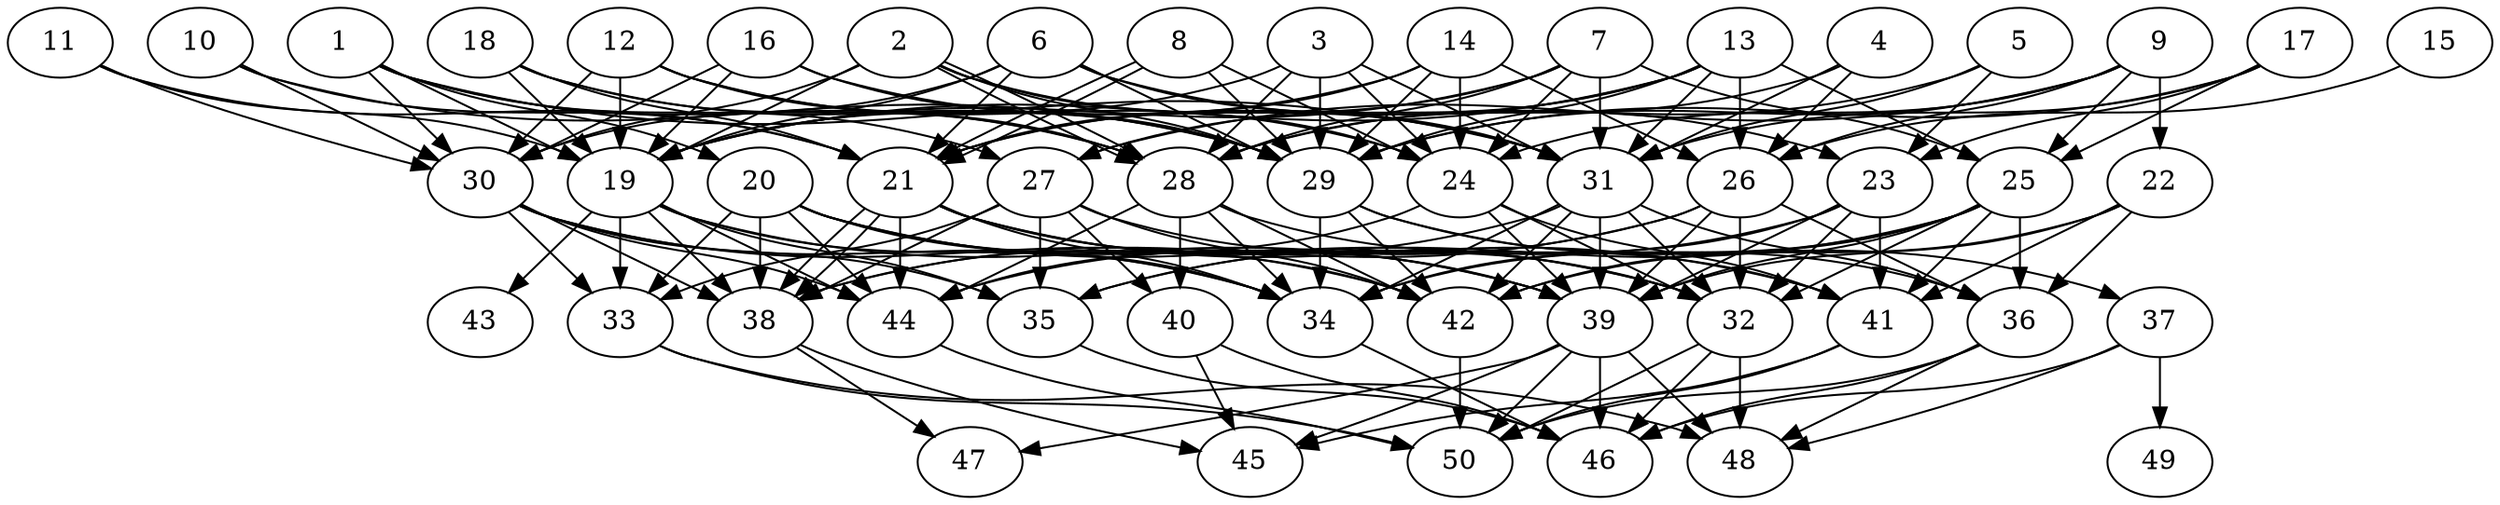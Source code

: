 // DAG (tier=3-complex, mode=compute, n=50, ccr=0.452, fat=0.784, density=0.670, regular=0.286, jump=0.346, mindata=1048576, maxdata=16777216)
// DAG automatically generated by daggen at Sun Aug 24 16:33:34 2025
// /home/ermia/Project/Environments/daggen/bin/daggen --dot --ccr 0.452 --fat 0.784 --regular 0.286 --density 0.670 --jump 0.346 --mindata 1048576 --maxdata 16777216 -n 50 
digraph G {
  1 [size="15771253966504984576", alpha="0.08", expect_size="7885626983252492288"]
  1 -> 19 [size ="50311523729408"]
  1 -> 20 [size ="50311523729408"]
  1 -> 27 [size ="50311523729408"]
  1 -> 28 [size ="50311523729408"]
  1 -> 30 [size ="50311523729408"]
  1 -> 31 [size ="50311523729408"]
  2 [size="2150711787358325", alpha="0.15", expect_size="1075355893679162"]
  2 -> 19 [size ="81135455436800"]
  2 -> 24 [size ="81135455436800"]
  2 -> 28 [size ="81135455436800"]
  2 -> 28 [size ="81135455436800"]
  2 -> 29 [size ="81135455436800"]
  2 -> 30 [size ="81135455436800"]
  2 -> 31 [size ="81135455436800"]
  3 [size="1843391715413774565376", alpha="0.02", expect_size="921695857706887282688"]
  3 -> 19 [size ="1202730731307008"]
  3 -> 24 [size ="1202730731307008"]
  3 -> 28 [size ="1202730731307008"]
  3 -> 29 [size ="1202730731307008"]
  3 -> 31 [size ="1202730731307008"]
  4 [size="46844679706735624", alpha="0.07", expect_size="23422339853367812"]
  4 -> 26 [size ="889947422720000"]
  4 -> 28 [size ="889947422720000"]
  4 -> 31 [size ="889947422720000"]
  5 [size="305467667035707584", alpha="0.05", expect_size="152733833517853792"]
  5 -> 23 [size ="127067815411712"]
  5 -> 28 [size ="127067815411712"]
  5 -> 31 [size ="127067815411712"]
  6 [size="238955891401949184000", alpha="0.01", expect_size="119477945700974592000"]
  6 -> 19 [size ="308059884748800"]
  6 -> 21 [size ="308059884748800"]
  6 -> 23 [size ="308059884748800"]
  6 -> 29 [size ="308059884748800"]
  6 -> 30 [size ="308059884748800"]
  6 -> 31 [size ="308059884748800"]
  7 [size="4059930525253433819136", alpha="0.07", expect_size="2029965262626716909568"]
  7 -> 19 [size ="2035959126294528"]
  7 -> 21 [size ="2035959126294528"]
  7 -> 24 [size ="2035959126294528"]
  7 -> 25 [size ="2035959126294528"]
  7 -> 28 [size ="2035959126294528"]
  7 -> 31 [size ="2035959126294528"]
  8 [size="11296046707210342", alpha="0.08", expect_size="5648023353605171"]
  8 -> 21 [size ="285021755670528"]
  8 -> 21 [size ="285021755670528"]
  8 -> 24 [size ="285021755670528"]
  8 -> 29 [size ="285021755670528"]
  9 [size="604704646778968576", alpha="0.10", expect_size="302352323389484288"]
  9 -> 22 [size ="352784796876800"]
  9 -> 24 [size ="352784796876800"]
  9 -> 25 [size ="352784796876800"]
  9 -> 26 [size ="352784796876800"]
  9 -> 27 [size ="352784796876800"]
  9 -> 29 [size ="352784796876800"]
  10 [size="3125374056517177704448", alpha="0.12", expect_size="1562687028258588852224"]
  10 -> 21 [size ="1710112397852672"]
  10 -> 29 [size ="1710112397852672"]
  10 -> 30 [size ="1710112397852672"]
  11 [size="46870322862111064064", alpha="0.15", expect_size="23435161431055532032"]
  11 -> 19 [size ="103997272752128"]
  11 -> 21 [size ="103997272752128"]
  11 -> 30 [size ="103997272752128"]
  12 [size="514793543467096448", alpha="0.10", expect_size="257396771733548224"]
  12 -> 19 [size ="311424127598592"]
  12 -> 24 [size ="311424127598592"]
  12 -> 28 [size ="311424127598592"]
  12 -> 29 [size ="311424127598592"]
  12 -> 30 [size ="311424127598592"]
  13 [size="275449191135430311936", alpha="0.13", expect_size="137724595567715155968"]
  13 -> 19 [size ="338675921584128"]
  13 -> 21 [size ="338675921584128"]
  13 -> 25 [size ="338675921584128"]
  13 -> 26 [size ="338675921584128"]
  13 -> 27 [size ="338675921584128"]
  13 -> 29 [size ="338675921584128"]
  13 -> 31 [size ="338675921584128"]
  14 [size="3075731318539856904192", alpha="0.16", expect_size="1537865659269928452096"]
  14 -> 19 [size ="1691955423608832"]
  14 -> 21 [size ="1691955423608832"]
  14 -> 24 [size ="1691955423608832"]
  14 -> 26 [size ="1691955423608832"]
  14 -> 29 [size ="1691955423608832"]
  15 [size="598548539672363008000", alpha="0.16", expect_size="299274269836181504000"]
  15 -> 26 [size ="568184746803200"]
  16 [size="1307283017653339291648", alpha="0.20", expect_size="653641508826669645824"]
  16 -> 19 [size ="956466433359872"]
  16 -> 29 [size ="956466433359872"]
  16 -> 30 [size ="956466433359872"]
  16 -> 31 [size ="956466433359872"]
  17 [size="8800547206680616", alpha="0.01", expect_size="4400273603340308"]
  17 -> 23 [size ="137662098833408"]
  17 -> 25 [size ="137662098833408"]
  17 -> 29 [size ="137662098833408"]
  17 -> 31 [size ="137662098833408"]
  18 [size="487610877700356", alpha="0.03", expect_size="243805438850178"]
  18 -> 19 [size ="10354235015168"]
  18 -> 21 [size ="10354235015168"]
  18 -> 28 [size ="10354235015168"]
  18 -> 29 [size ="10354235015168"]
  19 [size="197049339062367456", alpha="0.11", expect_size="98524669531183728"]
  19 -> 33 [size ="175348616527872"]
  19 -> 34 [size ="175348616527872"]
  19 -> 35 [size ="175348616527872"]
  19 -> 38 [size ="175348616527872"]
  19 -> 39 [size ="175348616527872"]
  19 -> 43 [size ="175348616527872"]
  19 -> 44 [size ="175348616527872"]
  20 [size="754954303843233920", alpha="0.03", expect_size="377477151921616960"]
  20 -> 32 [size ="1559095685414912"]
  20 -> 33 [size ="1559095685414912"]
  20 -> 34 [size ="1559095685414912"]
  20 -> 38 [size ="1559095685414912"]
  20 -> 39 [size ="1559095685414912"]
  20 -> 42 [size ="1559095685414912"]
  20 -> 44 [size ="1559095685414912"]
  21 [size="38516944149894135808", alpha="0.00", expect_size="19258472074947067904"]
  21 -> 32 [size ="91241245048832"]
  21 -> 34 [size ="91241245048832"]
  21 -> 38 [size ="91241245048832"]
  21 -> 38 [size ="91241245048832"]
  21 -> 39 [size ="91241245048832"]
  21 -> 41 [size ="91241245048832"]
  21 -> 44 [size ="91241245048832"]
  22 [size="124554131183702638592", alpha="0.14", expect_size="62277065591851319296"]
  22 -> 36 [size ="199524123410432"]
  22 -> 39 [size ="199524123410432"]
  22 -> 41 [size ="199524123410432"]
  22 -> 42 [size ="199524123410432"]
  23 [size="1407048500191290195968", alpha="0.05", expect_size="703524250095645097984"]
  23 -> 32 [size ="1004529508155392"]
  23 -> 34 [size ="1004529508155392"]
  23 -> 35 [size ="1004529508155392"]
  23 -> 39 [size ="1004529508155392"]
  23 -> 41 [size ="1004529508155392"]
  24 [size="46801602235462784", alpha="0.17", expect_size="23400801117731392"]
  24 -> 32 [size ="1003795270074368"]
  24 -> 39 [size ="1003795270074368"]
  24 -> 41 [size ="1003795270074368"]
  24 -> 44 [size ="1003795270074368"]
  25 [size="1675132571371551326208", alpha="0.14", expect_size="837566285685775663104"]
  25 -> 32 [size ="1128381894623232"]
  25 -> 34 [size ="1128381894623232"]
  25 -> 35 [size ="1128381894623232"]
  25 -> 36 [size ="1128381894623232"]
  25 -> 39 [size ="1128381894623232"]
  25 -> 41 [size ="1128381894623232"]
  25 -> 42 [size ="1128381894623232"]
  26 [size="482976847966683267072", alpha="0.13", expect_size="241488423983341633536"]
  26 -> 32 [size ="492463668068352"]
  26 -> 36 [size ="492463668068352"]
  26 -> 38 [size ="492463668068352"]
  26 -> 39 [size ="492463668068352"]
  26 -> 44 [size ="492463668068352"]
  27 [size="4150413310191231488", alpha="0.13", expect_size="2075206655095615744"]
  27 -> 32 [size ="1657582640955392"]
  27 -> 33 [size ="1657582640955392"]
  27 -> 35 [size ="1657582640955392"]
  27 -> 38 [size ="1657582640955392"]
  27 -> 40 [size ="1657582640955392"]
  27 -> 42 [size ="1657582640955392"]
  28 [size="2867509995370421682176", alpha="0.20", expect_size="1433754997685210841088"]
  28 -> 34 [size ="1614705336516608"]
  28 -> 40 [size ="1614705336516608"]
  28 -> 41 [size ="1614705336516608"]
  28 -> 42 [size ="1614705336516608"]
  28 -> 44 [size ="1614705336516608"]
  29 [size="166268115308981568", alpha="0.08", expect_size="83134057654490784"]
  29 -> 34 [size ="83394583068672"]
  29 -> 36 [size ="83394583068672"]
  29 -> 37 [size ="83394583068672"]
  29 -> 42 [size ="83394583068672"]
  30 [size="11350930983350912", alpha="0.18", expect_size="5675465491675456"]
  30 -> 33 [size ="214439127154688"]
  30 -> 34 [size ="214439127154688"]
  30 -> 35 [size ="214439127154688"]
  30 -> 38 [size ="214439127154688"]
  30 -> 42 [size ="214439127154688"]
  30 -> 44 [size ="214439127154688"]
  31 [size="2859308111676867072", alpha="0.09", expect_size="1429654055838433536"]
  31 -> 32 [size ="1429476818812928"]
  31 -> 34 [size ="1429476818812928"]
  31 -> 36 [size ="1429476818812928"]
  31 -> 38 [size ="1429476818812928"]
  31 -> 39 [size ="1429476818812928"]
  31 -> 42 [size ="1429476818812928"]
  32 [size="8766096169591125", alpha="0.20", expect_size="4383048084795562"]
  32 -> 46 [size ="267974954975232"]
  32 -> 48 [size ="267974954975232"]
  32 -> 50 [size ="267974954975232"]
  33 [size="55185886859040391168", alpha="0.12", expect_size="27592943429520195584"]
  33 -> 48 [size ="115960124014592"]
  33 -> 50 [size ="115960124014592"]
  34 [size="1841544938077028352000", alpha="0.11", expect_size="920772469038514176000"]
  34 -> 46 [size ="1201927303987200"]
  35 [size="268869655855154331648", alpha="0.04", expect_size="134434827927577165824"]
  35 -> 46 [size ="333261016399872"]
  36 [size="17450084686859920", alpha="0.19", expect_size="8725042343429960"]
  36 -> 46 [size ="1476951684415488"]
  36 -> 48 [size ="1476951684415488"]
  36 -> 50 [size ="1476951684415488"]
  37 [size="1038413280830551296", alpha="0.00", expect_size="519206640415275648"]
  37 -> 46 [size ="1315127718576128"]
  37 -> 48 [size ="1315127718576128"]
  37 -> 49 [size ="1315127718576128"]
  38 [size="4187106949071896576000", alpha="0.15", expect_size="2093553474535948288000"]
  38 -> 45 [size ="2078257499340800"]
  38 -> 47 [size ="2078257499340800"]
  39 [size="5637014945297072128", alpha="0.07", expect_size="2818507472648536064"]
  39 -> 45 [size ="25338998423552"]
  39 -> 46 [size ="25338998423552"]
  39 -> 47 [size ="25338998423552"]
  39 -> 48 [size ="25338998423552"]
  39 -> 50 [size ="25338998423552"]
  40 [size="1118017175027879424", alpha="0.14", expect_size="559008587513939712"]
  40 -> 45 [size ="736650988617728"]
  40 -> 46 [size ="736650988617728"]
  41 [size="395929094123985984", alpha="0.07", expect_size="197964547061992992"]
  41 -> 45 [size ="920796771909632"]
  41 -> 50 [size ="920796771909632"]
  42 [size="1535874055976570624", alpha="0.18", expect_size="767937027988285312"]
  42 -> 50 [size ="796951389929472"]
  43 [size="735537862722230", alpha="0.18", expect_size="367768931361115"]
  44 [size="2874550953554298", alpha="0.19", expect_size="1437275476777149"]
  44 -> 50 [size ="128377109348352"]
  45 [size="341748875586331968", alpha="0.07", expect_size="170874437793165984"]
  46 [size="1080520613039454552064", alpha="0.13", expect_size="540260306519727276032"]
  47 [size="2421755833360949760", alpha="0.10", expect_size="1210877916680474880"]
  48 [size="1502156542283078656", alpha="0.07", expect_size="751078271141539328"]
  49 [size="12792780625426748", alpha="0.18", expect_size="6396390312713374"]
  50 [size="42426167359159926784", alpha="0.05", expect_size="21213083679579963392"]
}